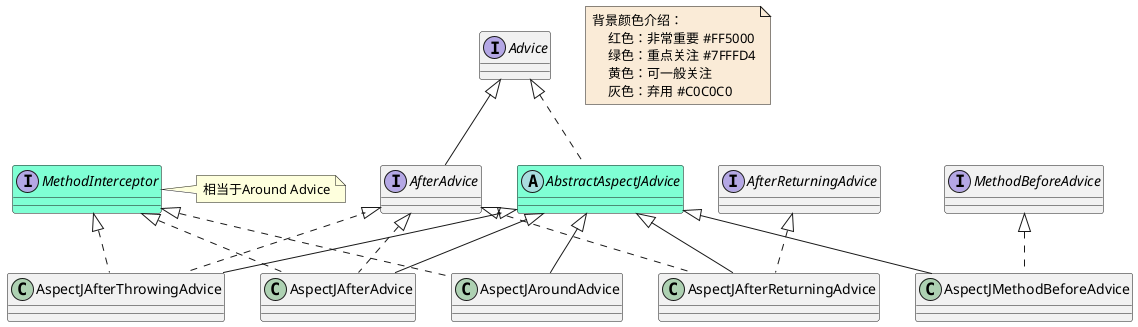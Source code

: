 @startuml

note  as N1 #FAEBD7
   背景颜色介绍：
        红色：非常重要 #FF5000
        绿色：重点关注 #7FFFD4
        黄色：可一般关注
        灰色：弃用 #C0C0C0
end note

interface Advice
interface AfterAdvice
interface AfterReturningAdvice
interface MethodBeforeAdvice
interface MethodInterceptor #7FFFD4
note right : 相当于Around Advice

abstract class AbstractAspectJAdvice #7FFFD4
class AspectJAfterAdvice
class AspectJAfterReturningAdvice
class AspectJAfterThrowingAdvice
class AspectJAroundAdvice
class AspectJMethodBeforeAdvice





AbstractAspectJAdvice <|-- AspectJAfterAdvice
AbstractAspectJAdvice <|-- AspectJAfterReturningAdvice
AbstractAspectJAdvice <|-- AspectJAroundAdvice
AbstractAspectJAdvice <|-- AspectJAfterThrowingAdvice
AbstractAspectJAdvice <|-- AspectJMethodBeforeAdvice


Advice <|.. AbstractAspectJAdvice
Advice <|-- AfterAdvice


AfterAdvice <|.. AspectJAfterAdvice
AfterAdvice <|.. AspectJAfterReturningAdvice
AfterAdvice <|.. AspectJAfterThrowingAdvice




AfterReturningAdvice <|..  AspectJAfterReturningAdvice




MethodBeforeAdvice <|.. AspectJMethodBeforeAdvice



MethodInterceptor <|.. AspectJAfterAdvice
MethodInterceptor <|.. AspectJAfterThrowingAdvice
MethodInterceptor <|.. AspectJAroundAdvice





@enduml